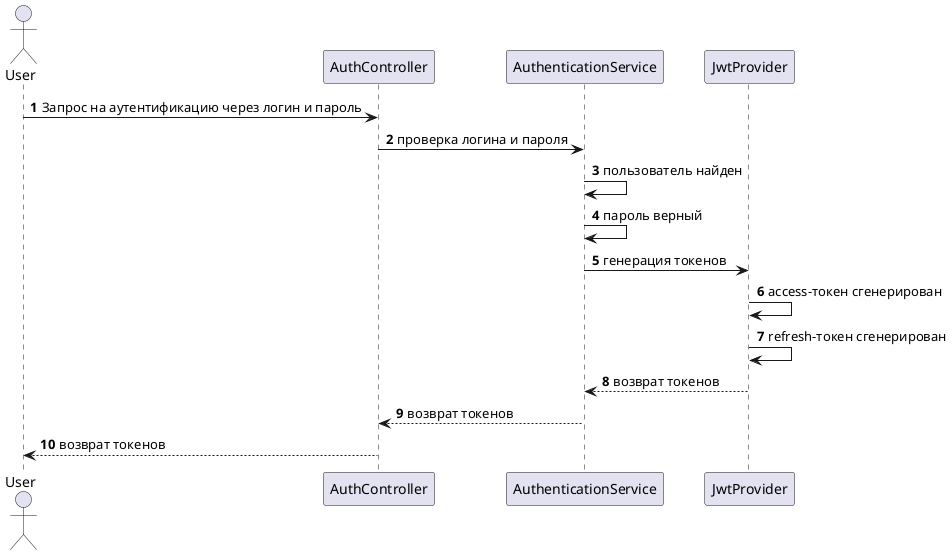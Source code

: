 @startuml
'https://plantuml.com/sequence-diagram

actor User as user
participant AuthController as controller
participant AuthenticationService as service
participant JwtProvider as jwtProvider

autonumber

user -> controller: Запрос на аутентификацию через логин и пароль
controller -> service: проверка логина и пароля
service -> service: пользователь найден
service -> service: пароль верный
service -> jwtProvider: генерация токенов
jwtProvider -> jwtProvider: access-токен сгенерирован
jwtProvider -> jwtProvider: refresh-токен сгенерирован
jwtProvider --> service: возврат токенов
service --> controller: возврат токенов
controller --> user: возврат токенов

@enduml